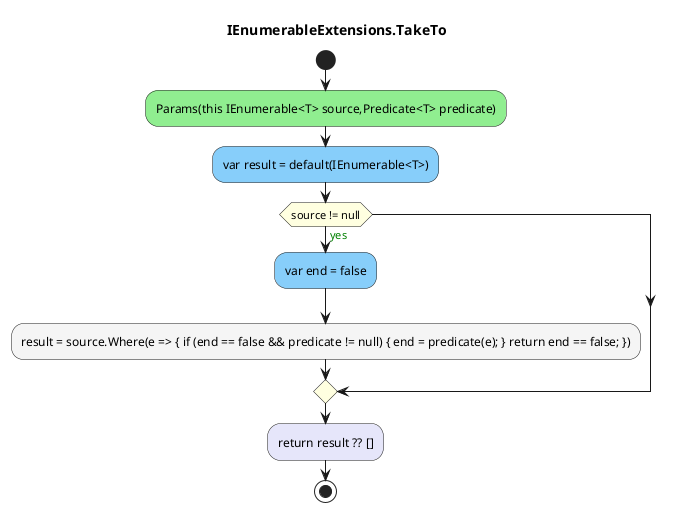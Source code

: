 @startuml IEnumerableExtensions.TakeTo
title IEnumerableExtensions.TakeTo
start
#LightGreen:Params(this IEnumerable<T> source,Predicate<T> predicate);
#LightSkyBlue:var result = default(IEnumerable<T>);
#LightYellow:if (source != null) then (<color:green>yes)
        #LightSkyBlue:var end = false;
        #WhiteSmoke:result = source.Where(e => { if (end == false && predicate != null) { end = predicate(e); } return end == false; });
endif
#Lavender:return result ?? [];
stop
@enduml
